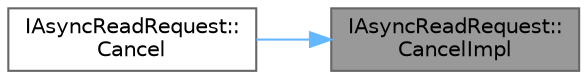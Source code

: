 digraph "IAsyncReadRequest::CancelImpl"
{
 // INTERACTIVE_SVG=YES
 // LATEX_PDF_SIZE
  bgcolor="transparent";
  edge [fontname=Helvetica,fontsize=10,labelfontname=Helvetica,labelfontsize=10];
  node [fontname=Helvetica,fontsize=10,shape=box,height=0.2,width=0.4];
  rankdir="RL";
  Node1 [id="Node000001",label="IAsyncReadRequest::\lCancelImpl",height=0.2,width=0.4,color="gray40", fillcolor="grey60", style="filled", fontcolor="black",tooltip="Cancel the request."];
  Node1 -> Node2 [id="edge1_Node000001_Node000002",dir="back",color="steelblue1",style="solid",tooltip=" "];
  Node2 [id="Node000002",label="IAsyncReadRequest::\lCancel",height=0.2,width=0.4,color="grey40", fillcolor="white", style="filled",URL="$db/d75/classIAsyncReadRequest.html#a47edd56944899ec11591a97389aa7793",tooltip="Cancel the request."];
}
